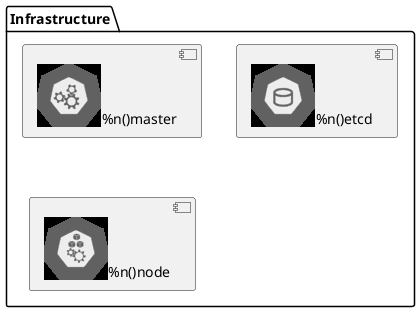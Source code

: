 {
  "sha1": "gk0o8gindjk0tzghc17bvl0fva8y7qj",
  "insertion": {
    "when": "2024-06-01T09:03:07.896Z",
    "url": "https://github.com/michiel/plantuml-kubernetes-sprites",
    "user": "plantuml@gmail.com"
  }
}
@startuml
!include <kubernetes/k8s-sprites-unlabeled-25pct>
package "Infrastructure" {
  component "<$master>%n()master" as master
  component "<$etcd>%n()etcd" as etcd
  component "<$node>%n()node" as node
}
@enduml
